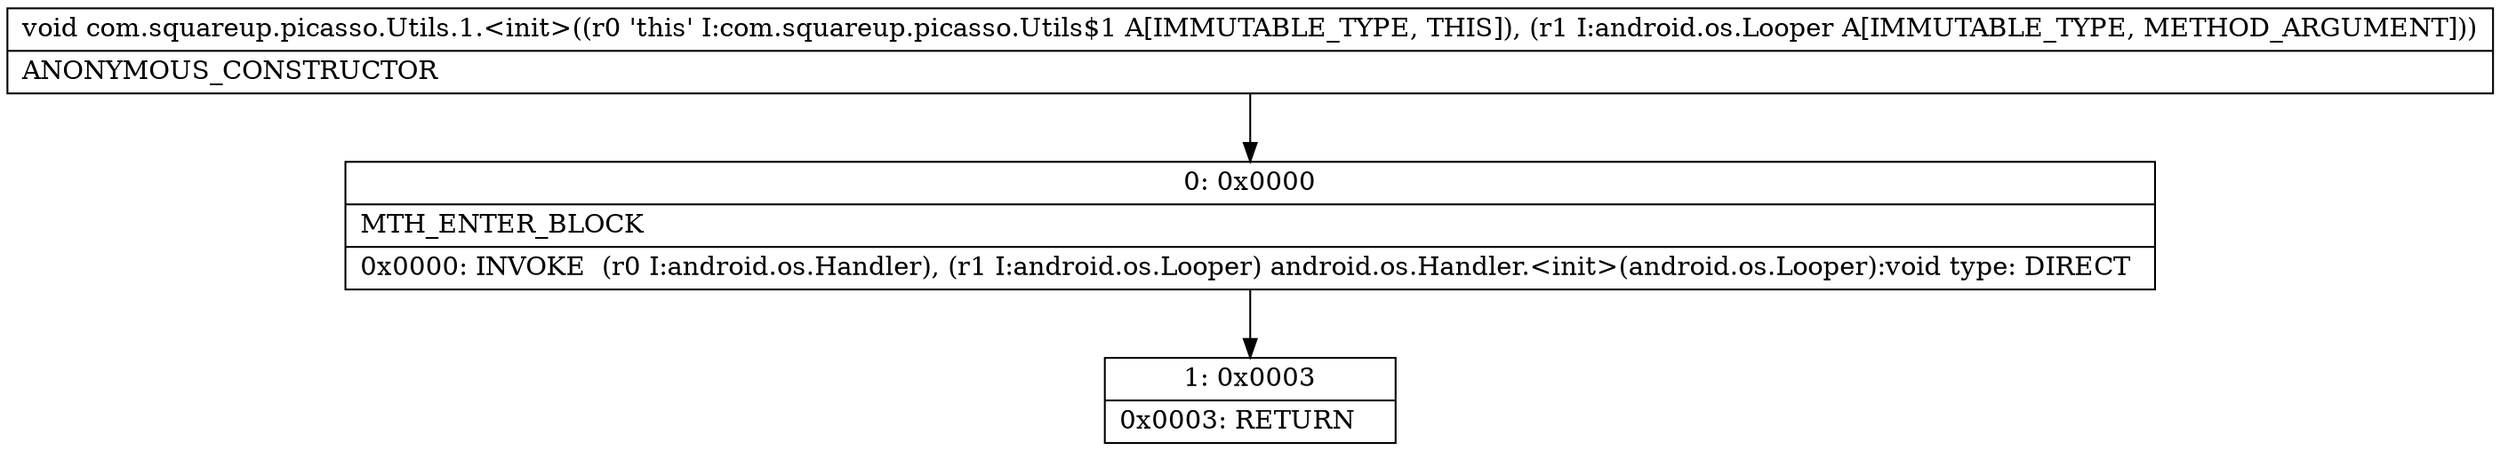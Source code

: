 digraph "CFG forcom.squareup.picasso.Utils.1.\<init\>(Landroid\/os\/Looper;)V" {
Node_0 [shape=record,label="{0\:\ 0x0000|MTH_ENTER_BLOCK\l|0x0000: INVOKE  (r0 I:android.os.Handler), (r1 I:android.os.Looper) android.os.Handler.\<init\>(android.os.Looper):void type: DIRECT \l}"];
Node_1 [shape=record,label="{1\:\ 0x0003|0x0003: RETURN   \l}"];
MethodNode[shape=record,label="{void com.squareup.picasso.Utils.1.\<init\>((r0 'this' I:com.squareup.picasso.Utils$1 A[IMMUTABLE_TYPE, THIS]), (r1 I:android.os.Looper A[IMMUTABLE_TYPE, METHOD_ARGUMENT]))  | ANONYMOUS_CONSTRUCTOR\l}"];
MethodNode -> Node_0;
Node_0 -> Node_1;
}

